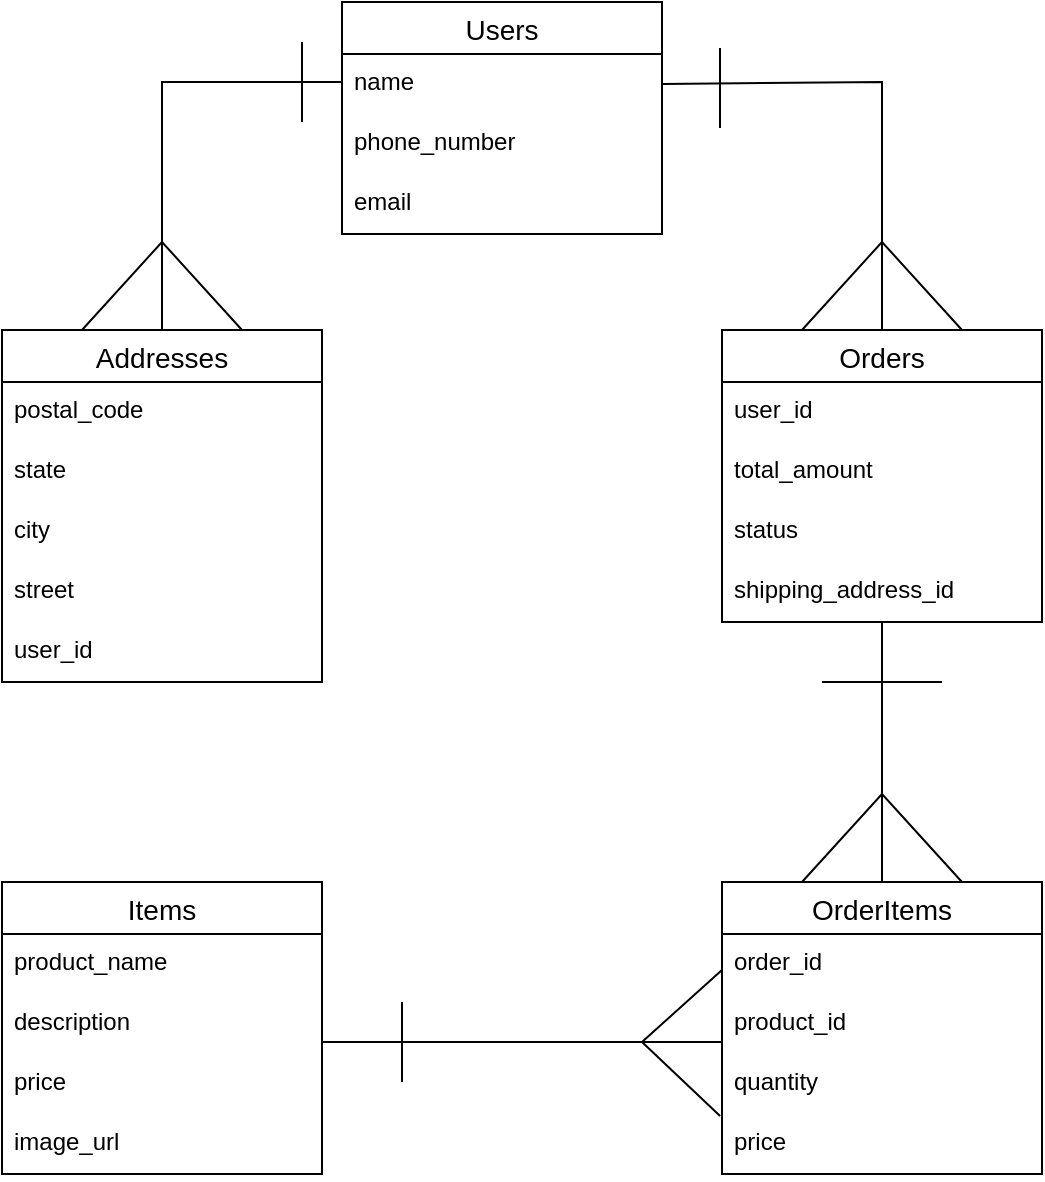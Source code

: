 <mxfile>
    <diagram id="pHWkKXjEbMGfHdUH8dFc" name="ページ1">
        <mxGraphModel dx="320" dy="515" grid="1" gridSize="10" guides="1" tooltips="1" connect="1" arrows="1" fold="1" page="1" pageScale="1" pageWidth="827" pageHeight="1169" math="0" shadow="0">
            <root>
                <mxCell id="0"/>
                <mxCell id="1" parent="0"/>
                <mxCell id="2" value="Users" style="swimlane;fontStyle=0;childLayout=stackLayout;horizontal=1;startSize=26;horizontalStack=0;resizeParent=1;resizeParentMax=0;resizeLast=0;collapsible=1;marginBottom=0;align=center;fontSize=14;" parent="1" vertex="1">
                    <mxGeometry x="210" y="40" width="160" height="116" as="geometry"/>
                </mxCell>
                <mxCell id="3" value="name" style="text;strokeColor=none;fillColor=none;spacingLeft=4;spacingRight=4;overflow=hidden;rotatable=0;points=[[0,0.5],[1,0.5]];portConstraint=eastwest;fontSize=12;" parent="2" vertex="1">
                    <mxGeometry y="26" width="160" height="30" as="geometry"/>
                </mxCell>
                <mxCell id="4" value="phone_number" style="text;strokeColor=none;fillColor=none;spacingLeft=4;spacingRight=4;overflow=hidden;rotatable=0;points=[[0,0.5],[1,0.5]];portConstraint=eastwest;fontSize=12;" parent="2" vertex="1">
                    <mxGeometry y="56" width="160" height="30" as="geometry"/>
                </mxCell>
                <mxCell id="41" value="email" style="text;strokeColor=none;fillColor=none;spacingLeft=4;spacingRight=4;overflow=hidden;rotatable=0;points=[[0,0.5],[1,0.5]];portConstraint=eastwest;fontSize=12;" parent="2" vertex="1">
                    <mxGeometry y="86" width="160" height="30" as="geometry"/>
                </mxCell>
                <mxCell id="6" value="Items" style="swimlane;fontStyle=0;childLayout=stackLayout;horizontal=1;startSize=26;horizontalStack=0;resizeParent=1;resizeParentMax=0;resizeLast=0;collapsible=1;marginBottom=0;align=center;fontSize=14;" parent="1" vertex="1">
                    <mxGeometry x="40" y="480" width="160" height="146" as="geometry"/>
                </mxCell>
                <mxCell id="7" value="product_name" style="text;strokeColor=none;fillColor=none;spacingLeft=4;spacingRight=4;overflow=hidden;rotatable=0;points=[[0,0.5],[1,0.5]];portConstraint=eastwest;fontSize=12;" parent="6" vertex="1">
                    <mxGeometry y="26" width="160" height="30" as="geometry"/>
                </mxCell>
                <mxCell id="8" value="description" style="text;strokeColor=none;fillColor=none;spacingLeft=4;spacingRight=4;overflow=hidden;rotatable=0;points=[[0,0.5],[1,0.5]];portConstraint=eastwest;fontSize=12;" parent="6" vertex="1">
                    <mxGeometry y="56" width="160" height="30" as="geometry"/>
                </mxCell>
                <mxCell id="9" value="price" style="text;strokeColor=none;fillColor=none;spacingLeft=4;spacingRight=4;overflow=hidden;rotatable=0;points=[[0,0.5],[1,0.5]];portConstraint=eastwest;fontSize=12;" parent="6" vertex="1">
                    <mxGeometry y="86" width="160" height="30" as="geometry"/>
                </mxCell>
                <mxCell id="10" value="image_url" style="text;strokeColor=none;fillColor=none;spacingLeft=4;spacingRight=4;overflow=hidden;rotatable=0;points=[[0,0.5],[1,0.5]];portConstraint=eastwest;fontSize=12;" parent="6" vertex="1">
                    <mxGeometry y="116" width="160" height="30" as="geometry"/>
                </mxCell>
                <mxCell id="11" value="Addresses" style="swimlane;fontStyle=0;childLayout=stackLayout;horizontal=1;startSize=26;horizontalStack=0;resizeParent=1;resizeParentMax=0;resizeLast=0;collapsible=1;marginBottom=0;align=center;fontSize=14;" parent="1" vertex="1">
                    <mxGeometry x="40" y="204" width="160" height="176" as="geometry"/>
                </mxCell>
                <mxCell id="12" value="postal_code" style="text;strokeColor=none;fillColor=none;spacingLeft=4;spacingRight=4;overflow=hidden;rotatable=0;points=[[0,0.5],[1,0.5]];portConstraint=eastwest;fontSize=12;" parent="11" vertex="1">
                    <mxGeometry y="26" width="160" height="30" as="geometry"/>
                </mxCell>
                <mxCell id="13" value="state" style="text;strokeColor=none;fillColor=none;spacingLeft=4;spacingRight=4;overflow=hidden;rotatable=0;points=[[0,0.5],[1,0.5]];portConstraint=eastwest;fontSize=12;" parent="11" vertex="1">
                    <mxGeometry y="56" width="160" height="30" as="geometry"/>
                </mxCell>
                <mxCell id="14" value="city" style="text;strokeColor=none;fillColor=none;spacingLeft=4;spacingRight=4;overflow=hidden;rotatable=0;points=[[0,0.5],[1,0.5]];portConstraint=eastwest;fontSize=12;" parent="11" vertex="1">
                    <mxGeometry y="86" width="160" height="30" as="geometry"/>
                </mxCell>
                <mxCell id="15" value="street" style="text;strokeColor=none;fillColor=none;spacingLeft=4;spacingRight=4;overflow=hidden;rotatable=0;points=[[0,0.5],[1,0.5]];portConstraint=eastwest;fontSize=12;" parent="11" vertex="1">
                    <mxGeometry y="116" width="160" height="30" as="geometry"/>
                </mxCell>
                <mxCell id="16" value="user_id" style="text;strokeColor=none;fillColor=none;spacingLeft=4;spacingRight=4;overflow=hidden;rotatable=0;points=[[0,0.5],[1,0.5]];portConstraint=eastwest;fontSize=12;" parent="11" vertex="1">
                    <mxGeometry y="146" width="160" height="30" as="geometry"/>
                </mxCell>
                <mxCell id="17" value="Orders" style="swimlane;fontStyle=0;childLayout=stackLayout;horizontal=1;startSize=26;horizontalStack=0;resizeParent=1;resizeParentMax=0;resizeLast=0;collapsible=1;marginBottom=0;align=center;fontSize=14;" parent="1" vertex="1">
                    <mxGeometry x="400" y="204" width="160" height="146" as="geometry"/>
                </mxCell>
                <mxCell id="18" value="user_id" style="text;strokeColor=none;fillColor=none;spacingLeft=4;spacingRight=4;overflow=hidden;rotatable=0;points=[[0,0.5],[1,0.5]];portConstraint=eastwest;fontSize=12;" parent="17" vertex="1">
                    <mxGeometry y="26" width="160" height="30" as="geometry"/>
                </mxCell>
                <mxCell id="19" value="total_amount" style="text;strokeColor=none;fillColor=none;spacingLeft=4;spacingRight=4;overflow=hidden;rotatable=0;points=[[0,0.5],[1,0.5]];portConstraint=eastwest;fontSize=12;" parent="17" vertex="1">
                    <mxGeometry y="56" width="160" height="30" as="geometry"/>
                </mxCell>
                <mxCell id="20" value="status" style="text;strokeColor=none;fillColor=none;spacingLeft=4;spacingRight=4;overflow=hidden;rotatable=0;points=[[0,0.5],[1,0.5]];portConstraint=eastwest;fontSize=12;" parent="17" vertex="1">
                    <mxGeometry y="86" width="160" height="30" as="geometry"/>
                </mxCell>
                <mxCell id="21" value="shipping_address_id" style="text;strokeColor=none;fillColor=none;spacingLeft=4;spacingRight=4;overflow=hidden;rotatable=0;points=[[0,0.5],[1,0.5]];portConstraint=eastwest;fontSize=12;" parent="17" vertex="1">
                    <mxGeometry y="116" width="160" height="30" as="geometry"/>
                </mxCell>
                <mxCell id="23" value="OrderItems" style="swimlane;fontStyle=0;childLayout=stackLayout;horizontal=1;startSize=26;horizontalStack=0;resizeParent=1;resizeParentMax=0;resizeLast=0;collapsible=1;marginBottom=0;align=center;fontSize=14;" parent="1" vertex="1">
                    <mxGeometry x="400" y="480" width="160" height="146" as="geometry"/>
                </mxCell>
                <mxCell id="24" value="order_id" style="text;strokeColor=none;fillColor=none;spacingLeft=4;spacingRight=4;overflow=hidden;rotatable=0;points=[[0,0.5],[1,0.5]];portConstraint=eastwest;fontSize=12;" parent="23" vertex="1">
                    <mxGeometry y="26" width="160" height="30" as="geometry"/>
                </mxCell>
                <mxCell id="25" value="product_id" style="text;strokeColor=none;fillColor=none;spacingLeft=4;spacingRight=4;overflow=hidden;rotatable=0;points=[[0,0.5],[1,0.5]];portConstraint=eastwest;fontSize=12;" parent="23" vertex="1">
                    <mxGeometry y="56" width="160" height="30" as="geometry"/>
                </mxCell>
                <mxCell id="26" value="quantity" style="text;strokeColor=none;fillColor=none;spacingLeft=4;spacingRight=4;overflow=hidden;rotatable=0;points=[[0,0.5],[1,0.5]];portConstraint=eastwest;fontSize=12;" parent="23" vertex="1">
                    <mxGeometry y="86" width="160" height="30" as="geometry"/>
                </mxCell>
                <mxCell id="27" value="price" style="text;strokeColor=none;fillColor=none;spacingLeft=4;spacingRight=4;overflow=hidden;rotatable=0;points=[[0,0.5],[1,0.5]];portConstraint=eastwest;fontSize=12;" parent="23" vertex="1">
                    <mxGeometry y="116" width="160" height="30" as="geometry"/>
                </mxCell>
                <mxCell id="29" value="" style="endArrow=none;html=1;rounded=0;exitX=0.5;exitY=0;exitDx=0;exitDy=0;startArrow=none;startFill=0;endFill=0;" parent="1" source="11" edge="1">
                    <mxGeometry relative="1" as="geometry">
                        <mxPoint x="50" y="80" as="sourcePoint"/>
                        <mxPoint x="210" y="80" as="targetPoint"/>
                        <Array as="points">
                            <mxPoint x="120" y="80"/>
                        </Array>
                    </mxGeometry>
                </mxCell>
                <mxCell id="30" value="" style="endArrow=none;html=1;rounded=0;strokeWidth=1;" parent="1" edge="1">
                    <mxGeometry relative="1" as="geometry">
                        <mxPoint x="190" y="100" as="sourcePoint"/>
                        <mxPoint x="190" y="60" as="targetPoint"/>
                    </mxGeometry>
                </mxCell>
                <mxCell id="31" value="" style="endArrow=none;html=1;rounded=0;strokeWidth=1;entryX=0.75;entryY=0;entryDx=0;entryDy=0;exitX=0.25;exitY=0;exitDx=0;exitDy=0;" parent="1" source="11" target="11" edge="1">
                    <mxGeometry relative="1" as="geometry">
                        <mxPoint x="70" y="160" as="sourcePoint"/>
                        <mxPoint x="170" y="160" as="targetPoint"/>
                        <Array as="points">
                            <mxPoint x="120" y="160"/>
                        </Array>
                    </mxGeometry>
                </mxCell>
                <mxCell id="32" value="" style="endArrow=none;html=1;rounded=0;exitX=1;exitY=0.5;exitDx=0;exitDy=0;startArrow=none;startFill=0;endFill=0;entryX=0.5;entryY=0;entryDx=0;entryDy=0;" parent="1" source="3" target="17" edge="1">
                    <mxGeometry relative="1" as="geometry">
                        <mxPoint x="390" y="204" as="sourcePoint"/>
                        <mxPoint x="480" y="80" as="targetPoint"/>
                        <Array as="points">
                            <mxPoint x="480" y="80"/>
                        </Array>
                    </mxGeometry>
                </mxCell>
                <mxCell id="33" value="" style="endArrow=none;html=1;rounded=0;strokeWidth=1;" parent="1" edge="1">
                    <mxGeometry relative="1" as="geometry">
                        <mxPoint x="399" y="103" as="sourcePoint"/>
                        <mxPoint x="399" y="63" as="targetPoint"/>
                    </mxGeometry>
                </mxCell>
                <mxCell id="34" value="" style="endArrow=none;html=1;rounded=0;strokeWidth=1;entryX=0.75;entryY=0;entryDx=0;entryDy=0;exitX=0.25;exitY=0;exitDx=0;exitDy=0;" parent="1" edge="1">
                    <mxGeometry relative="1" as="geometry">
                        <mxPoint x="440" y="204" as="sourcePoint"/>
                        <mxPoint x="520" y="204" as="targetPoint"/>
                        <Array as="points">
                            <mxPoint x="480" y="160"/>
                        </Array>
                    </mxGeometry>
                </mxCell>
                <mxCell id="35" value="" style="endArrow=none;html=1;rounded=0;startArrow=none;startFill=0;endFill=0;entryX=0.5;entryY=0;entryDx=0;entryDy=0;" parent="1" edge="1">
                    <mxGeometry relative="1" as="geometry">
                        <mxPoint x="480" y="350" as="sourcePoint"/>
                        <mxPoint x="480" y="480" as="targetPoint"/>
                        <Array as="points"/>
                    </mxGeometry>
                </mxCell>
                <mxCell id="36" value="" style="endArrow=none;html=1;rounded=0;strokeWidth=1;entryX=0.75;entryY=0;entryDx=0;entryDy=0;exitX=0.25;exitY=0;exitDx=0;exitDy=0;" parent="1" edge="1">
                    <mxGeometry relative="1" as="geometry">
                        <mxPoint x="440" y="480" as="sourcePoint"/>
                        <mxPoint x="520" y="480" as="targetPoint"/>
                        <Array as="points">
                            <mxPoint x="480" y="436"/>
                        </Array>
                    </mxGeometry>
                </mxCell>
                <mxCell id="37" value="" style="endArrow=none;html=1;rounded=0;strokeWidth=1;" parent="1" edge="1">
                    <mxGeometry relative="1" as="geometry">
                        <mxPoint x="510" y="380" as="sourcePoint"/>
                        <mxPoint x="450" y="380" as="targetPoint"/>
                    </mxGeometry>
                </mxCell>
                <mxCell id="38" value="" style="endArrow=none;html=1;rounded=0;startArrow=none;startFill=0;endFill=0;entryX=0;entryY=0.8;entryDx=0;entryDy=0;entryPerimeter=0;" parent="1" target="25" edge="1">
                    <mxGeometry relative="1" as="geometry">
                        <mxPoint x="200" y="560" as="sourcePoint"/>
                        <mxPoint x="340" y="610" as="targetPoint"/>
                        <Array as="points"/>
                    </mxGeometry>
                </mxCell>
                <mxCell id="39" value="" style="endArrow=none;html=1;rounded=0;strokeWidth=1;entryX=0.75;entryY=0;entryDx=0;entryDy=0;exitX=-0.006;exitY=1.033;exitDx=0;exitDy=0;exitPerimeter=0;" parent="1" source="26" edge="1">
                    <mxGeometry relative="1" as="geometry">
                        <mxPoint x="320" y="524" as="sourcePoint"/>
                        <mxPoint x="400" y="524" as="targetPoint"/>
                        <Array as="points">
                            <mxPoint x="360" y="560"/>
                        </Array>
                    </mxGeometry>
                </mxCell>
                <mxCell id="40" value="" style="endArrow=none;html=1;rounded=0;strokeWidth=1;" parent="1" edge="1">
                    <mxGeometry relative="1" as="geometry">
                        <mxPoint x="240" y="580" as="sourcePoint"/>
                        <mxPoint x="240" y="540" as="targetPoint"/>
                    </mxGeometry>
                </mxCell>
            </root>
        </mxGraphModel>
    </diagram>
</mxfile>